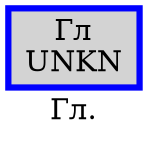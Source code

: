 digraph SENTENCE_4782 {
	graph [label="Гл."]
	node [style=filled]
		0 [label="Гл
UNKN" color=blue fillcolor=lightgray penwidth=3 shape=box]
}
